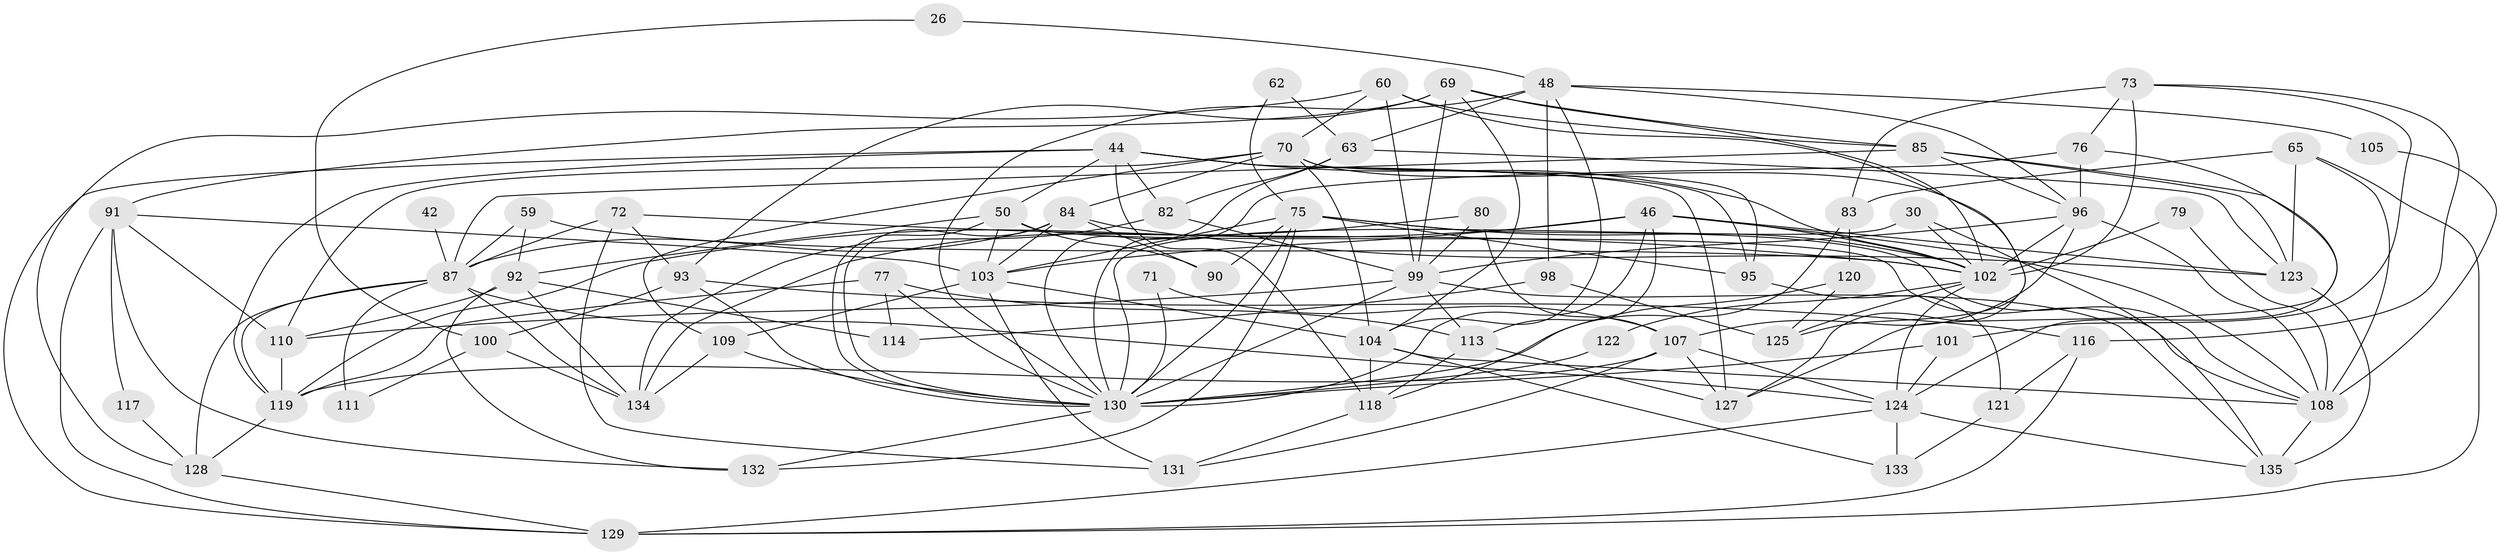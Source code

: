 // original degree distribution, {3: 0.23703703703703705, 5: 0.2222222222222222, 2: 0.13333333333333333, 4: 0.28888888888888886, 6: 0.08148148148148149, 7: 0.02962962962962963, 8: 0.007407407407407408}
// Generated by graph-tools (version 1.1) at 2025/49/03/09/25 04:49:33]
// undirected, 67 vertices, 171 edges
graph export_dot {
graph [start="1"]
  node [color=gray90,style=filled];
  26;
  30;
  42;
  44 [super="+32"];
  46 [super="+16"];
  48 [super="+36"];
  50 [super="+34"];
  59;
  60 [super="+55"];
  62;
  63;
  65 [super="+13"];
  69 [super="+39+33"];
  70 [super="+15"];
  71;
  72;
  73;
  75 [super="+28"];
  76;
  77;
  79;
  80 [super="+35"];
  82;
  83;
  84 [super="+4"];
  85 [super="+22+74"];
  87 [super="+67"];
  90;
  91 [super="+66"];
  92;
  93 [super="+40"];
  95 [super="+7"];
  96 [super="+2"];
  98;
  99 [super="+47+56"];
  100;
  101;
  102 [super="+53+97"];
  103 [super="+8+88"];
  104 [super="+24+37"];
  105;
  107 [super="+86+57"];
  108 [super="+81"];
  109;
  110;
  111;
  113 [super="+49"];
  114;
  116 [super="+115"];
  117;
  118;
  119 [super="+52"];
  120;
  121;
  122;
  123 [super="+6"];
  124 [super="+78"];
  125;
  127 [super="+89"];
  128 [super="+68"];
  129 [super="+61+126"];
  130 [super="+27+38+112+94"];
  131;
  132;
  133 [super="+29"];
  134 [super="+25"];
  135 [super="+106"];
  26 -- 100;
  26 -- 48;
  30 -- 135 [weight=2];
  30 -- 130;
  30 -- 102;
  42 -- 87 [weight=2];
  44 -- 118;
  44 -- 95 [weight=2];
  44 -- 50 [weight=2];
  44 -- 102;
  44 -- 82;
  44 -- 119;
  44 -- 127;
  44 -- 129 [weight=2];
  46 -- 119 [weight=2];
  46 -- 103;
  46 -- 123;
  46 -- 113;
  46 -- 130;
  46 -- 108;
  46 -- 102;
  48 -- 63 [weight=2];
  48 -- 98;
  48 -- 105;
  48 -- 96;
  48 -- 104;
  48 -- 130;
  50 -- 90 [weight=2];
  50 -- 108 [weight=2];
  50 -- 92;
  50 -- 103 [weight=2];
  50 -- 130;
  59 -- 92;
  59 -- 87 [weight=2];
  59 -- 102;
  60 -- 125 [weight=2];
  60 -- 70;
  60 -- 99;
  60 -- 85;
  60 -- 128;
  62 -- 63;
  62 -- 75;
  63 -- 82;
  63 -- 130;
  63 -- 123;
  65 -- 83 [weight=2];
  65 -- 129;
  65 -- 108;
  65 -- 123;
  69 -- 91;
  69 -- 104;
  69 -- 93 [weight=2];
  69 -- 99 [weight=2];
  69 -- 85;
  69 -- 102;
  70 -- 110;
  70 -- 84 [weight=2];
  70 -- 109;
  70 -- 104 [weight=2];
  70 -- 95;
  70 -- 127;
  71 -- 107;
  71 -- 130;
  72 -- 102;
  72 -- 131;
  72 -- 93;
  72 -- 87;
  73 -- 83;
  73 -- 76;
  73 -- 101;
  73 -- 116;
  73 -- 102;
  75 -- 90 [weight=2];
  75 -- 132;
  75 -- 108 [weight=2];
  75 -- 95;
  75 -- 103 [weight=2];
  75 -- 130;
  75 -- 102;
  76 -- 96;
  76 -- 130;
  76 -- 127;
  77 -- 114;
  77 -- 113;
  77 -- 130;
  77 -- 119;
  79 -- 108;
  79 -- 102;
  80 -- 107;
  80 -- 134;
  80 -- 99;
  82 -- 99;
  82 -- 134 [weight=2];
  83 -- 118;
  83 -- 120;
  84 -- 103;
  84 -- 123;
  84 -- 90;
  84 -- 87;
  84 -- 130;
  85 -- 87 [weight=2];
  85 -- 96 [weight=2];
  85 -- 124;
  85 -- 123;
  87 -- 111;
  87 -- 119;
  87 -- 128;
  87 -- 134;
  87 -- 124;
  91 -- 110;
  91 -- 117;
  91 -- 132;
  91 -- 129;
  91 -- 103;
  92 -- 110;
  92 -- 132;
  92 -- 114;
  92 -- 134;
  93 -- 100;
  93 -- 130 [weight=2];
  93 -- 116;
  95 -- 121;
  96 -- 99;
  96 -- 107;
  96 -- 108;
  96 -- 102;
  98 -- 125;
  98 -- 114;
  99 -- 135 [weight=2];
  99 -- 113;
  99 -- 110;
  99 -- 130 [weight=2];
  100 -- 134;
  100 -- 111;
  101 -- 124;
  101 -- 130;
  102 -- 124 [weight=3];
  102 -- 122;
  102 -- 125;
  103 -- 131;
  103 -- 109;
  103 -- 104;
  104 -- 118;
  104 -- 133;
  104 -- 108;
  105 -- 108;
  107 -- 124 [weight=2];
  107 -- 131;
  107 -- 119 [weight=2];
  107 -- 127;
  108 -- 135;
  109 -- 134;
  109 -- 130;
  110 -- 119;
  113 -- 127;
  113 -- 118;
  116 -- 129 [weight=2];
  116 -- 121;
  117 -- 128;
  118 -- 131;
  119 -- 128;
  120 -- 125;
  120 -- 130;
  121 -- 133;
  122 -- 130;
  123 -- 135;
  124 -- 129;
  124 -- 133;
  124 -- 135;
  128 -- 129;
  130 -- 132;
}

